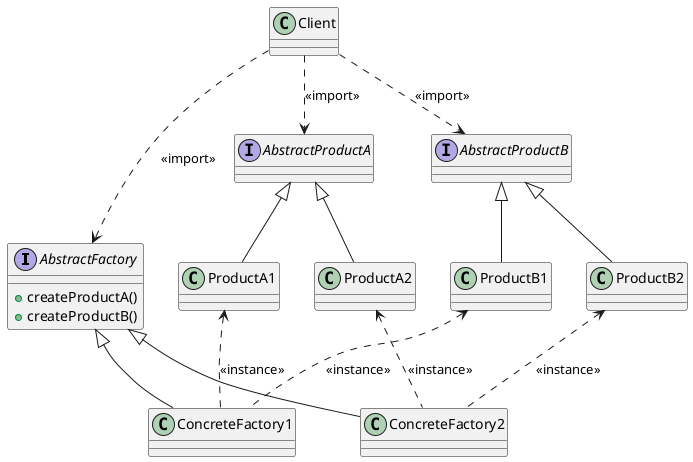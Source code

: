 @startuml
'https://plantuml.com/class-diagram

interface AbstractFactory {
    + createProductA()
    + createProductB()
}

class ConcreteFactory1
class ConcreteFactory2

interface AbstractProductA

class ProductA1
class ProductA2

interface AbstractProductB

class ProductB1
class ProductB2

class Client

AbstractFactory <|-down- ConcreteFactory1
AbstractFactory <|-down- ConcreteFactory2
AbstractProductA <|-- ProductA1
AbstractProductA <|-- ProductA2
AbstractProductB <|-- ProductB1
AbstractProductB <|-- ProductB2

AbstractFactory <.up. Client: <<import>>
AbstractProductA <.up. Client: <<import>>
AbstractProductB <.up. Client: <<import>>

ProductA1 <.. ConcreteFactory1: <<instance>>
ProductB1 <.. ConcreteFactory1: <<instance>>

ProductA2 <..ConcreteFactory2: <<instance>>
ProductB2 <..ConcreteFactory2: <<instance>>

@enduml